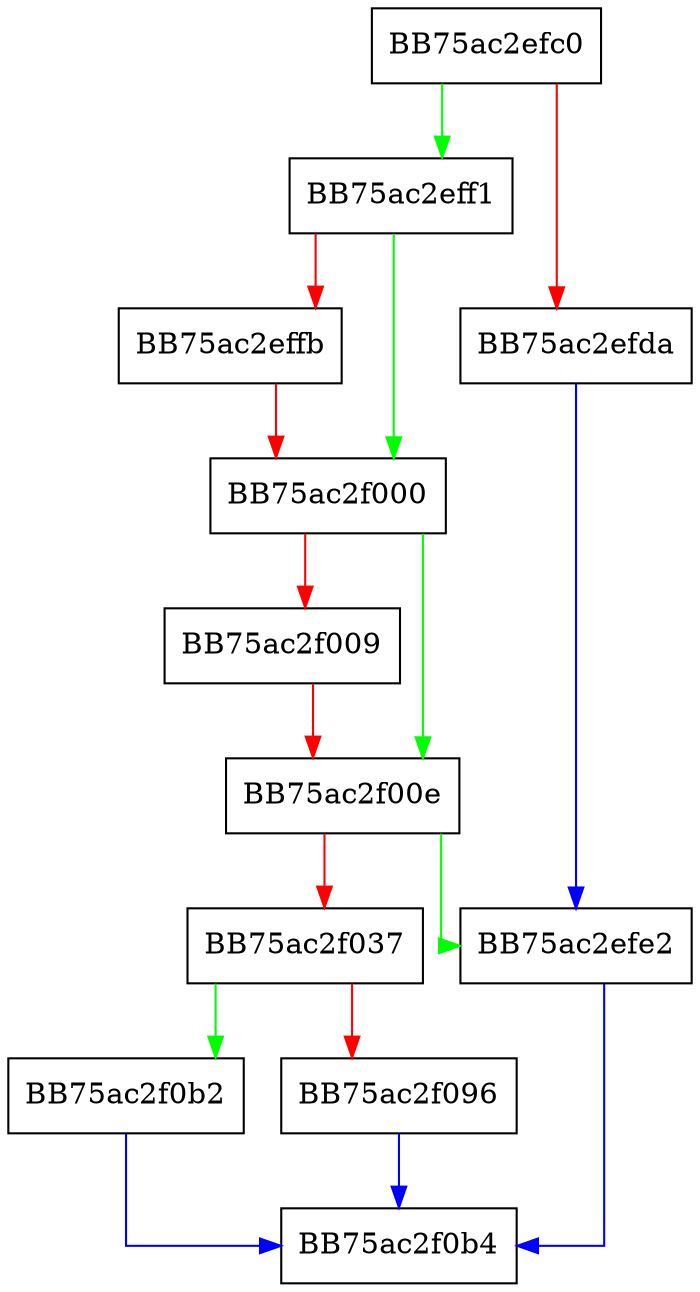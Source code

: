 digraph OpenFile {
  node [shape="box"];
  graph [splines=ortho];
  BB75ac2efc0 -> BB75ac2eff1 [color="green"];
  BB75ac2efc0 -> BB75ac2efda [color="red"];
  BB75ac2efda -> BB75ac2efe2 [color="blue"];
  BB75ac2efe2 -> BB75ac2f0b4 [color="blue"];
  BB75ac2eff1 -> BB75ac2f000 [color="green"];
  BB75ac2eff1 -> BB75ac2effb [color="red"];
  BB75ac2effb -> BB75ac2f000 [color="red"];
  BB75ac2f000 -> BB75ac2f00e [color="green"];
  BB75ac2f000 -> BB75ac2f009 [color="red"];
  BB75ac2f009 -> BB75ac2f00e [color="red"];
  BB75ac2f00e -> BB75ac2efe2 [color="green"];
  BB75ac2f00e -> BB75ac2f037 [color="red"];
  BB75ac2f037 -> BB75ac2f0b2 [color="green"];
  BB75ac2f037 -> BB75ac2f096 [color="red"];
  BB75ac2f096 -> BB75ac2f0b4 [color="blue"];
  BB75ac2f0b2 -> BB75ac2f0b4 [color="blue"];
}